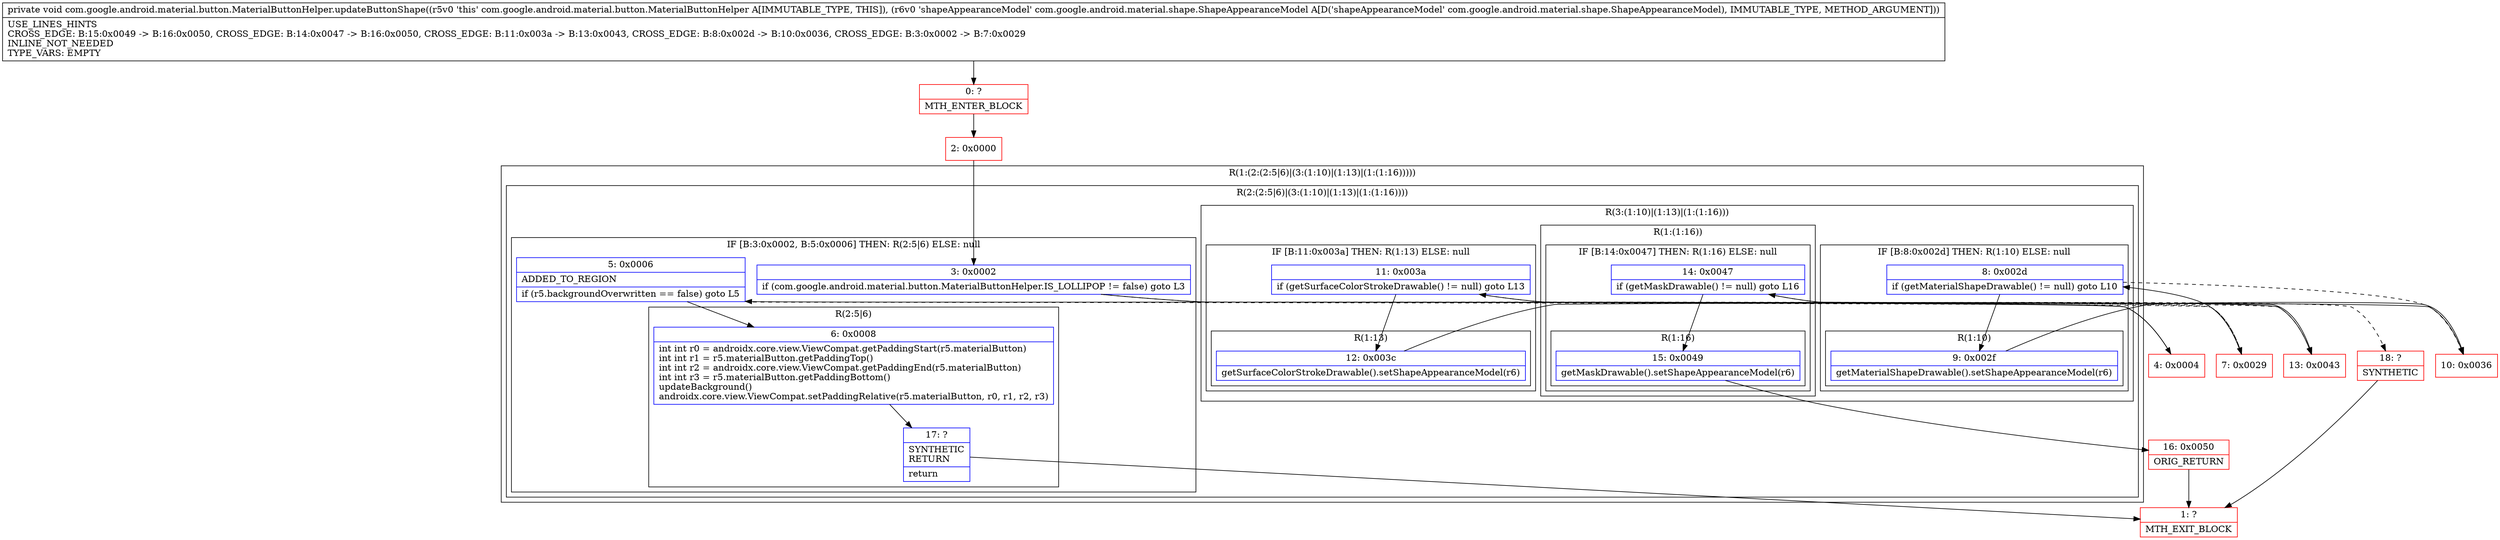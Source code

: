 digraph "CFG forcom.google.android.material.button.MaterialButtonHelper.updateButtonShape(Lcom\/google\/android\/material\/shape\/ShapeAppearanceModel;)V" {
subgraph cluster_Region_718592025 {
label = "R(1:(2:(2:5|6)|(3:(1:10)|(1:13)|(1:(1:16)))))";
node [shape=record,color=blue];
subgraph cluster_Region_966916606 {
label = "R(2:(2:5|6)|(3:(1:10)|(1:13)|(1:(1:16))))";
node [shape=record,color=blue];
subgraph cluster_IfRegion_2145875448 {
label = "IF [B:3:0x0002, B:5:0x0006] THEN: R(2:5|6) ELSE: null";
node [shape=record,color=blue];
Node_3 [shape=record,label="{3\:\ 0x0002|if (com.google.android.material.button.MaterialButtonHelper.IS_LOLLIPOP != false) goto L3\l}"];
Node_5 [shape=record,label="{5\:\ 0x0006|ADDED_TO_REGION\l|if (r5.backgroundOverwritten == false) goto L5\l}"];
subgraph cluster_Region_611829919 {
label = "R(2:5|6)";
node [shape=record,color=blue];
Node_6 [shape=record,label="{6\:\ 0x0008|int int r0 = androidx.core.view.ViewCompat.getPaddingStart(r5.materialButton)\lint int r1 = r5.materialButton.getPaddingTop()\lint int r2 = androidx.core.view.ViewCompat.getPaddingEnd(r5.materialButton)\lint int r3 = r5.materialButton.getPaddingBottom()\lupdateBackground()\landroidx.core.view.ViewCompat.setPaddingRelative(r5.materialButton, r0, r1, r2, r3)\l}"];
Node_17 [shape=record,label="{17\:\ ?|SYNTHETIC\lRETURN\l|return\l}"];
}
}
subgraph cluster_Region_1841277543 {
label = "R(3:(1:10)|(1:13)|(1:(1:16)))";
node [shape=record,color=blue];
subgraph cluster_IfRegion_1629991897 {
label = "IF [B:8:0x002d] THEN: R(1:10) ELSE: null";
node [shape=record,color=blue];
Node_8 [shape=record,label="{8\:\ 0x002d|if (getMaterialShapeDrawable() != null) goto L10\l}"];
subgraph cluster_Region_1476384778 {
label = "R(1:10)";
node [shape=record,color=blue];
Node_9 [shape=record,label="{9\:\ 0x002f|getMaterialShapeDrawable().setShapeAppearanceModel(r6)\l}"];
}
}
subgraph cluster_IfRegion_334708664 {
label = "IF [B:11:0x003a] THEN: R(1:13) ELSE: null";
node [shape=record,color=blue];
Node_11 [shape=record,label="{11\:\ 0x003a|if (getSurfaceColorStrokeDrawable() != null) goto L13\l}"];
subgraph cluster_Region_51335987 {
label = "R(1:13)";
node [shape=record,color=blue];
Node_12 [shape=record,label="{12\:\ 0x003c|getSurfaceColorStrokeDrawable().setShapeAppearanceModel(r6)\l}"];
}
}
subgraph cluster_Region_1609204208 {
label = "R(1:(1:16))";
node [shape=record,color=blue];
subgraph cluster_IfRegion_1996238223 {
label = "IF [B:14:0x0047] THEN: R(1:16) ELSE: null";
node [shape=record,color=blue];
Node_14 [shape=record,label="{14\:\ 0x0047|if (getMaskDrawable() != null) goto L16\l}"];
subgraph cluster_Region_2096677399 {
label = "R(1:16)";
node [shape=record,color=blue];
Node_15 [shape=record,label="{15\:\ 0x0049|getMaskDrawable().setShapeAppearanceModel(r6)\l}"];
}
}
}
}
}
}
Node_0 [shape=record,color=red,label="{0\:\ ?|MTH_ENTER_BLOCK\l}"];
Node_2 [shape=record,color=red,label="{2\:\ 0x0000}"];
Node_4 [shape=record,color=red,label="{4\:\ 0x0004}"];
Node_1 [shape=record,color=red,label="{1\:\ ?|MTH_EXIT_BLOCK\l}"];
Node_7 [shape=record,color=red,label="{7\:\ 0x0029}"];
Node_10 [shape=record,color=red,label="{10\:\ 0x0036}"];
Node_13 [shape=record,color=red,label="{13\:\ 0x0043}"];
Node_16 [shape=record,color=red,label="{16\:\ 0x0050|ORIG_RETURN\l}"];
Node_18 [shape=record,color=red,label="{18\:\ ?|SYNTHETIC\l}"];
MethodNode[shape=record,label="{private void com.google.android.material.button.MaterialButtonHelper.updateButtonShape((r5v0 'this' com.google.android.material.button.MaterialButtonHelper A[IMMUTABLE_TYPE, THIS]), (r6v0 'shapeAppearanceModel' com.google.android.material.shape.ShapeAppearanceModel A[D('shapeAppearanceModel' com.google.android.material.shape.ShapeAppearanceModel), IMMUTABLE_TYPE, METHOD_ARGUMENT]))  | USE_LINES_HINTS\lCROSS_EDGE: B:15:0x0049 \-\> B:16:0x0050, CROSS_EDGE: B:14:0x0047 \-\> B:16:0x0050, CROSS_EDGE: B:11:0x003a \-\> B:13:0x0043, CROSS_EDGE: B:8:0x002d \-\> B:10:0x0036, CROSS_EDGE: B:3:0x0002 \-\> B:7:0x0029\lINLINE_NOT_NEEDED\lTYPE_VARS: EMPTY\l}"];
MethodNode -> Node_0;Node_3 -> Node_4;
Node_3 -> Node_7[style=dashed];
Node_5 -> Node_6;
Node_5 -> Node_7[style=dashed];
Node_6 -> Node_17;
Node_17 -> Node_1;
Node_8 -> Node_9;
Node_8 -> Node_10[style=dashed];
Node_9 -> Node_10;
Node_11 -> Node_12;
Node_11 -> Node_13[style=dashed];
Node_12 -> Node_13;
Node_14 -> Node_15;
Node_14 -> Node_18[style=dashed];
Node_15 -> Node_16;
Node_0 -> Node_2;
Node_2 -> Node_3;
Node_4 -> Node_5;
Node_7 -> Node_8;
Node_10 -> Node_11;
Node_13 -> Node_14;
Node_16 -> Node_1;
Node_18 -> Node_1;
}

